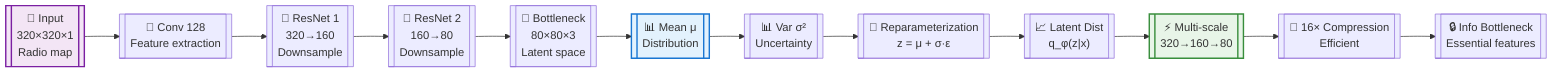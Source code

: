 %% Compact VAE Encoder Architecture - Horizontal Layout
graph LR
    A[["📡 Input<br/>320×320×1<br/>Radio map"]] --> B[["🔧 Conv 128<br/>Feature extraction"]]
    B --> C[["📐 ResNet 1<br/>320→160<br/>Downsample"]]
    C --> D[["📐 ResNet 2<br/>160→80<br/>Downsample"]]
    D --> E[["🎯 Bottleneck<br/>80×80×3<br/>Latent space"]]
    
    F[["📊 Mean μ<br/>Distribution"]] --> G[["📊 Var σ²<br/>Uncertainty"]]
    G --> H[["🔄 Reparameterization<br/>z = μ + σ·ε"]]
    H --> I[["📈 Latent Dist<br/>q_φ(z|x)"]]
    
    J[["⚡ Multi-scale<br/>320→160→80"]] --> K[["🎯 16× Compression<br/>Efficient"]]
    K --> L[["🔒 Info Bottleneck<br/>Essential features"]]
    
    E --> F
    I --> J
    
    style A fill:#F3E5F5,stroke:#7B1FA2,stroke-width:2px
    style F fill:#E3F2FD,stroke:#1976D2,stroke-width:2px
    style J fill:#E8F5E8,stroke:#388E3C,stroke-width:2px